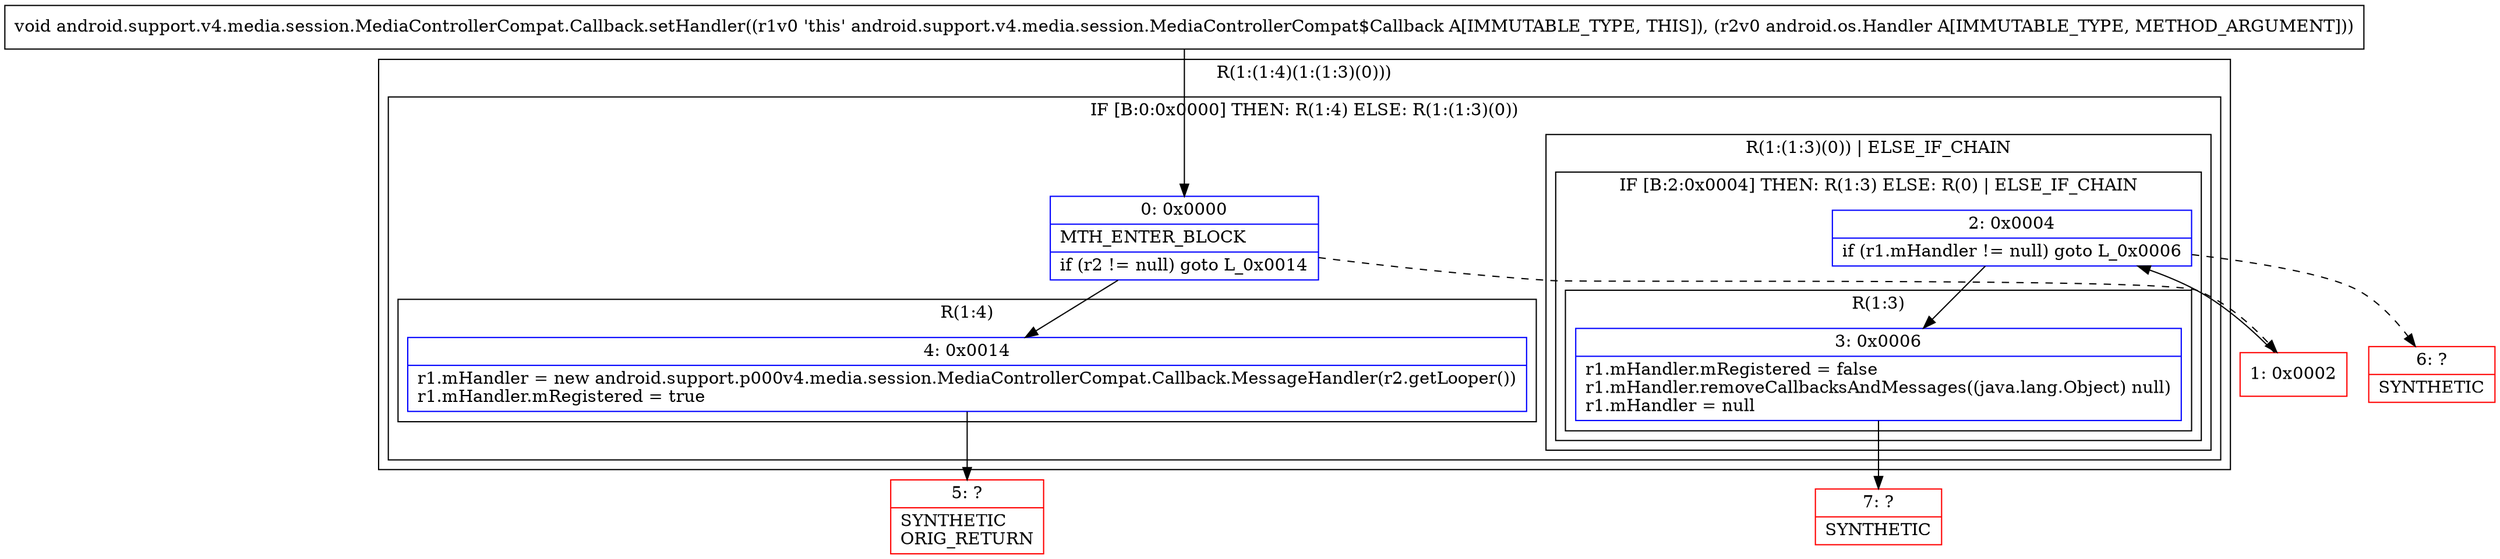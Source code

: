 digraph "CFG forandroid.support.v4.media.session.MediaControllerCompat.Callback.setHandler(Landroid\/os\/Handler;)V" {
subgraph cluster_Region_1071335271 {
label = "R(1:(1:4)(1:(1:3)(0)))";
node [shape=record,color=blue];
subgraph cluster_IfRegion_1973037746 {
label = "IF [B:0:0x0000] THEN: R(1:4) ELSE: R(1:(1:3)(0))";
node [shape=record,color=blue];
Node_0 [shape=record,label="{0\:\ 0x0000|MTH_ENTER_BLOCK\l|if (r2 != null) goto L_0x0014\l}"];
subgraph cluster_Region_1691549376 {
label = "R(1:4)";
node [shape=record,color=blue];
Node_4 [shape=record,label="{4\:\ 0x0014|r1.mHandler = new android.support.p000v4.media.session.MediaControllerCompat.Callback.MessageHandler(r2.getLooper())\lr1.mHandler.mRegistered = true\l}"];
}
subgraph cluster_Region_491270146 {
label = "R(1:(1:3)(0)) | ELSE_IF_CHAIN\l";
node [shape=record,color=blue];
subgraph cluster_IfRegion_2018360499 {
label = "IF [B:2:0x0004] THEN: R(1:3) ELSE: R(0) | ELSE_IF_CHAIN\l";
node [shape=record,color=blue];
Node_2 [shape=record,label="{2\:\ 0x0004|if (r1.mHandler != null) goto L_0x0006\l}"];
subgraph cluster_Region_1546045106 {
label = "R(1:3)";
node [shape=record,color=blue];
Node_3 [shape=record,label="{3\:\ 0x0006|r1.mHandler.mRegistered = false\lr1.mHandler.removeCallbacksAndMessages((java.lang.Object) null)\lr1.mHandler = null\l}"];
}
subgraph cluster_Region_795936520 {
label = "R(0)";
node [shape=record,color=blue];
}
}
}
}
}
Node_1 [shape=record,color=red,label="{1\:\ 0x0002}"];
Node_5 [shape=record,color=red,label="{5\:\ ?|SYNTHETIC\lORIG_RETURN\l}"];
Node_6 [shape=record,color=red,label="{6\:\ ?|SYNTHETIC\l}"];
Node_7 [shape=record,color=red,label="{7\:\ ?|SYNTHETIC\l}"];
MethodNode[shape=record,label="{void android.support.v4.media.session.MediaControllerCompat.Callback.setHandler((r1v0 'this' android.support.v4.media.session.MediaControllerCompat$Callback A[IMMUTABLE_TYPE, THIS]), (r2v0 android.os.Handler A[IMMUTABLE_TYPE, METHOD_ARGUMENT])) }"];
MethodNode -> Node_0;
Node_0 -> Node_1[style=dashed];
Node_0 -> Node_4;
Node_4 -> Node_5;
Node_2 -> Node_3;
Node_2 -> Node_6[style=dashed];
Node_3 -> Node_7;
Node_1 -> Node_2;
}

